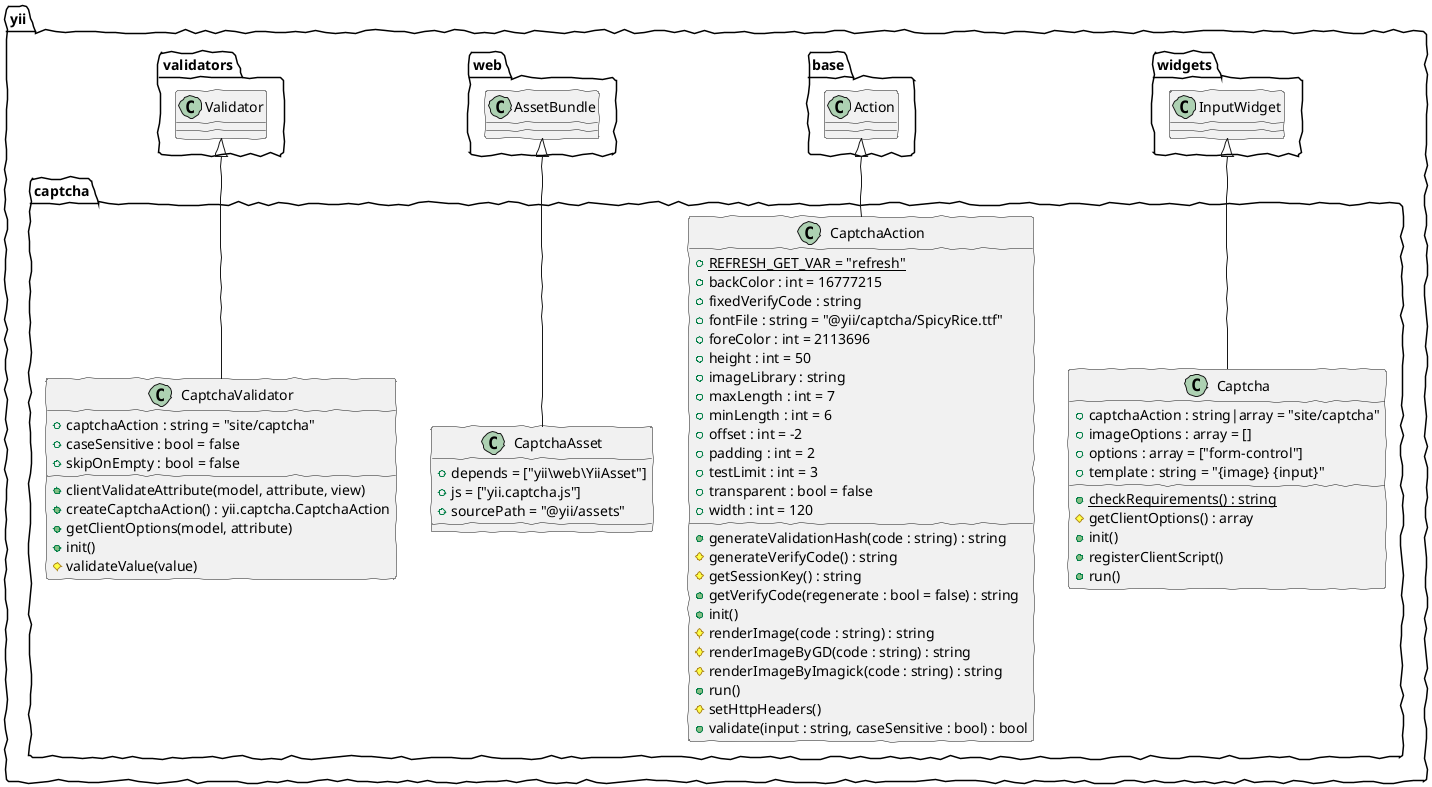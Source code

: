 @startuml
skinparam handwritten true
class yii.captcha.Captcha {
    +captchaAction : string|array = "site/captcha"
    +imageOptions : array = []
    +options : array = ["form-control"]
    +template : string = "{image} {input}"
    +{static}checkRequirements() : string
    #getClientOptions() : array
    +init()
    +registerClientScript()
    +run()
}
class yii.captcha.Captcha extends yii.widgets.InputWidget
class yii.captcha.CaptchaAction {
    +{static}REFRESH_GET_VAR = "refresh"
    +backColor : int = 16777215
    +fixedVerifyCode : string
    +fontFile : string = "@yii/captcha/SpicyRice.ttf"
    +foreColor : int = 2113696
    +height : int = 50
    +imageLibrary : string
    +maxLength : int = 7
    +minLength : int = 6
    +offset : int = -2
    +padding : int = 2
    +testLimit : int = 3
    +transparent : bool = false
    +width : int = 120
    +generateValidationHash(code : string) : string
    #generateVerifyCode() : string
    #getSessionKey() : string
    +getVerifyCode(regenerate : bool = false) : string
    +init()
    #renderImage(code : string) : string
    #renderImageByGD(code : string) : string
    #renderImageByImagick(code : string) : string
    +run()
    #setHttpHeaders()
    +validate(input : string, caseSensitive : bool) : bool
}
class yii.captcha.CaptchaAction extends yii.base.Action
class yii.captcha.CaptchaAsset {
    +depends = ["yii\web\YiiAsset"]
    +js = ["yii.captcha.js"]
    +sourcePath = "@yii/assets"
}
class yii.captcha.CaptchaAsset extends yii.web.AssetBundle
class yii.captcha.CaptchaValidator {
    +captchaAction : string = "site/captcha"
    +caseSensitive : bool = false
    +skipOnEmpty : bool = false
    +clientValidateAttribute(model, attribute, view)
    +createCaptchaAction() : yii.captcha.CaptchaAction
    +getClientOptions(model, attribute)
    +init()
    #validateValue(value)
}
class yii.captcha.CaptchaValidator extends yii.validators.Validator
@enduml
